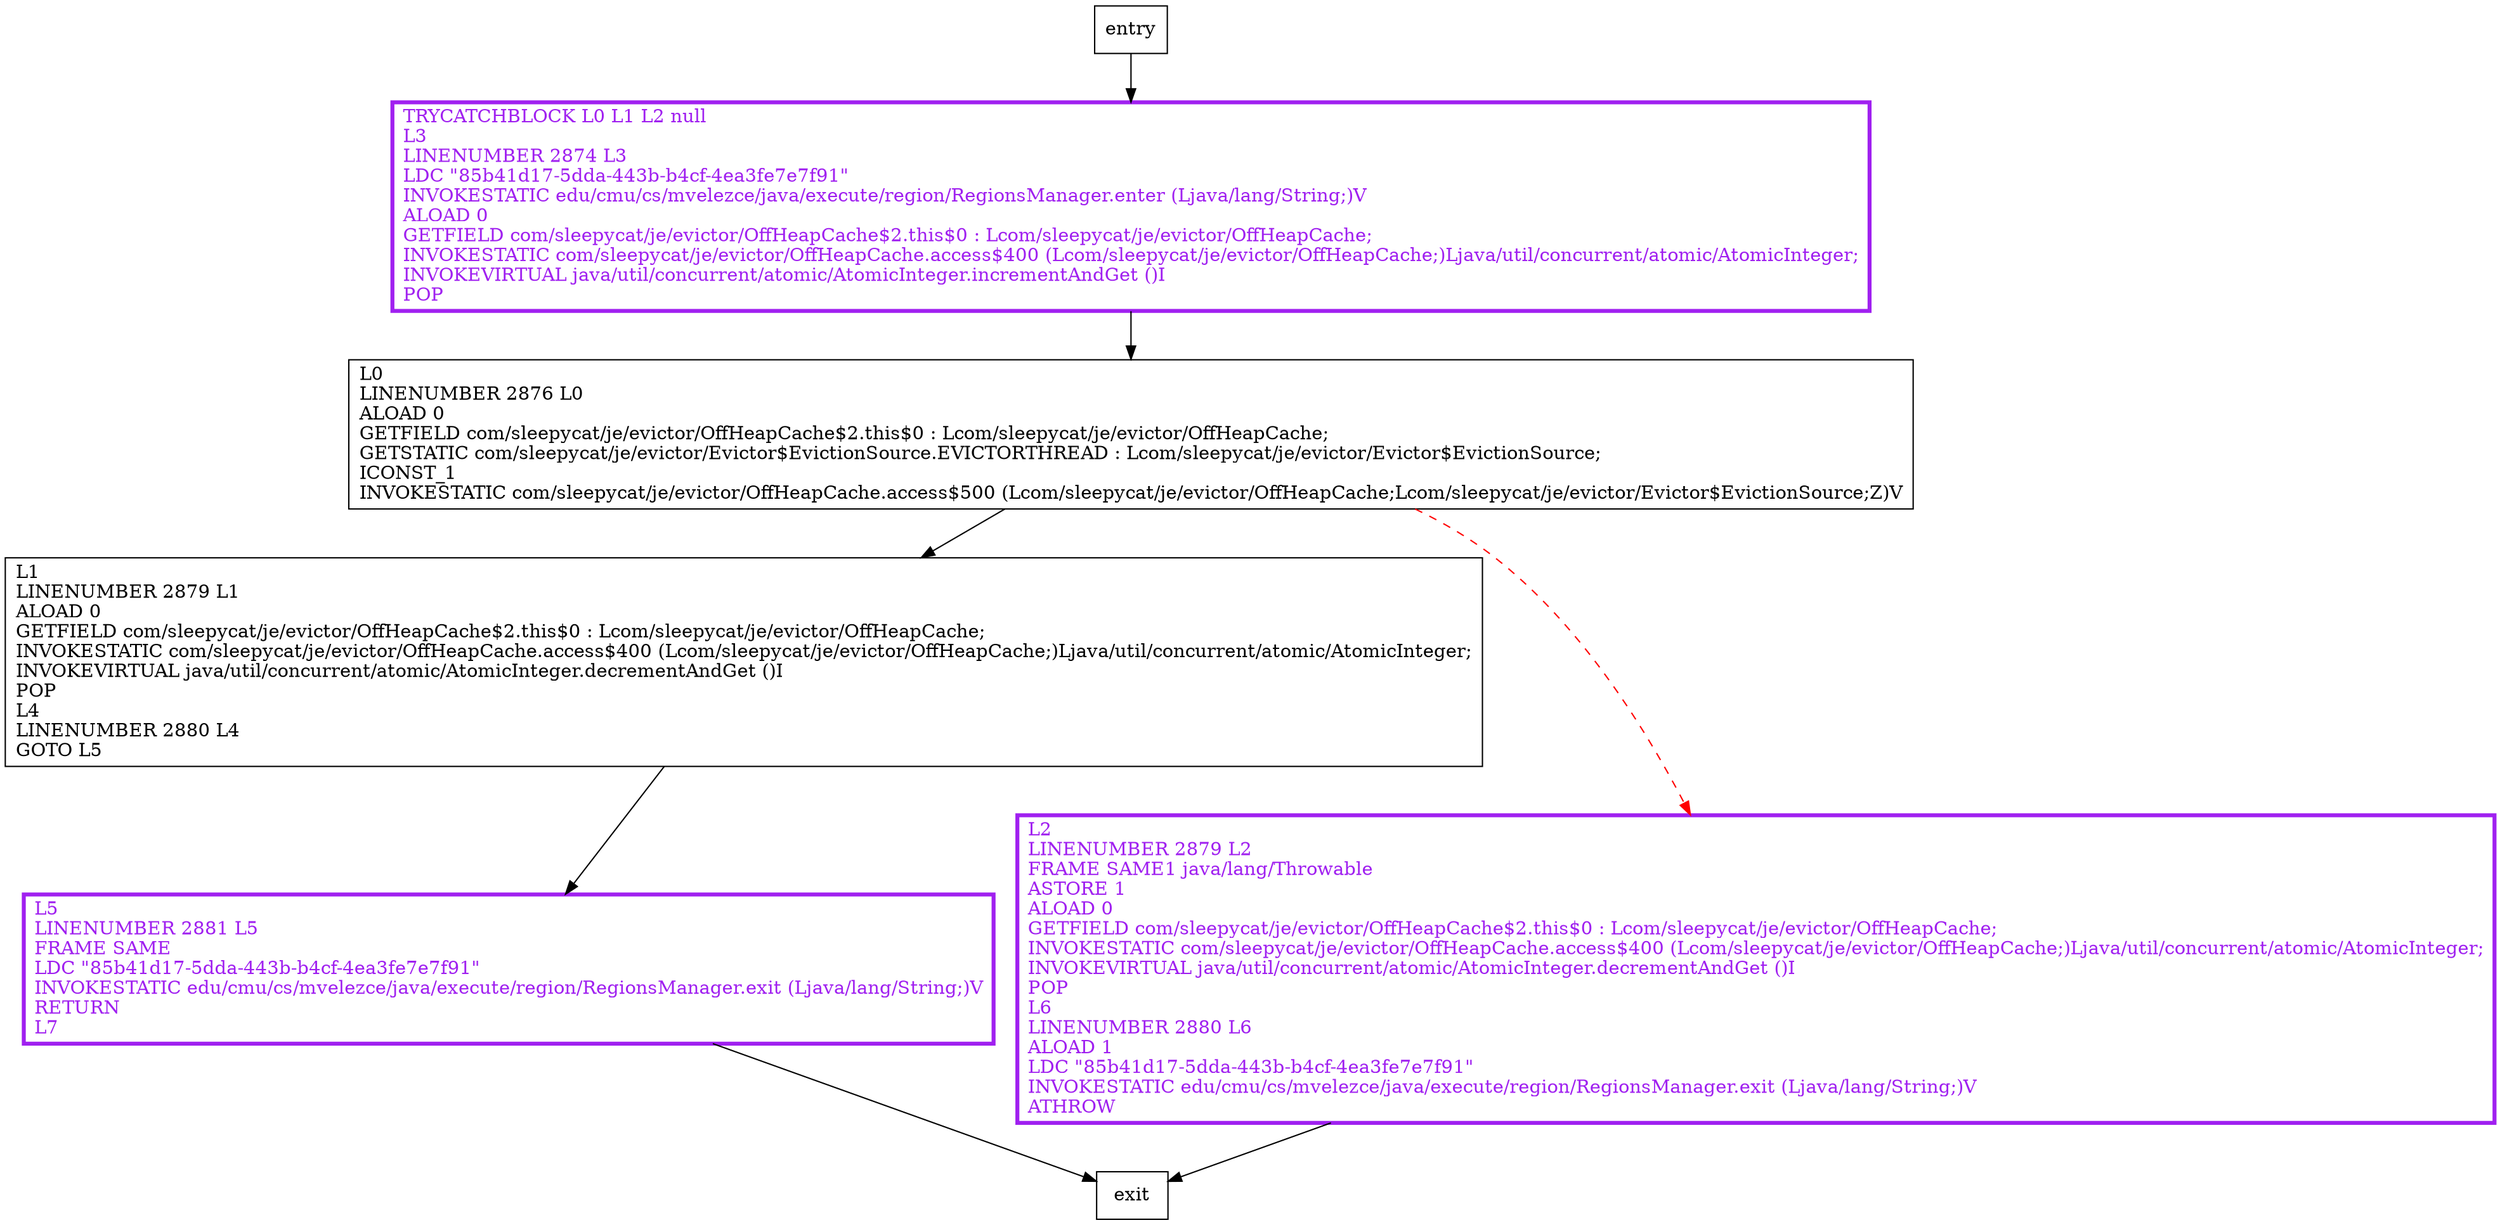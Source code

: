 digraph run {
node [shape=record];
114607569 [label="L5\lLINENUMBER 2881 L5\lFRAME SAME\lLDC \"85b41d17-5dda-443b-b4cf-4ea3fe7e7f91\"\lINVOKESTATIC edu/cmu/cs/mvelezce/java/execute/region/RegionsManager.exit (Ljava/lang/String;)V\lRETURN\lL7\l"];
1661771905 [label="TRYCATCHBLOCK L0 L1 L2 null\lL3\lLINENUMBER 2874 L3\lLDC \"85b41d17-5dda-443b-b4cf-4ea3fe7e7f91\"\lINVOKESTATIC edu/cmu/cs/mvelezce/java/execute/region/RegionsManager.enter (Ljava/lang/String;)V\lALOAD 0\lGETFIELD com/sleepycat/je/evictor/OffHeapCache$2.this$0 : Lcom/sleepycat/je/evictor/OffHeapCache;\lINVOKESTATIC com/sleepycat/je/evictor/OffHeapCache.access$400 (Lcom/sleepycat/je/evictor/OffHeapCache;)Ljava/util/concurrent/atomic/AtomicInteger;\lINVOKEVIRTUAL java/util/concurrent/atomic/AtomicInteger.incrementAndGet ()I\lPOP\l"];
1038255886 [label="L1\lLINENUMBER 2879 L1\lALOAD 0\lGETFIELD com/sleepycat/je/evictor/OffHeapCache$2.this$0 : Lcom/sleepycat/je/evictor/OffHeapCache;\lINVOKESTATIC com/sleepycat/je/evictor/OffHeapCache.access$400 (Lcom/sleepycat/je/evictor/OffHeapCache;)Ljava/util/concurrent/atomic/AtomicInteger;\lINVOKEVIRTUAL java/util/concurrent/atomic/AtomicInteger.decrementAndGet ()I\lPOP\lL4\lLINENUMBER 2880 L4\lGOTO L5\l"];
886874204 [label="L0\lLINENUMBER 2876 L0\lALOAD 0\lGETFIELD com/sleepycat/je/evictor/OffHeapCache$2.this$0 : Lcom/sleepycat/je/evictor/OffHeapCache;\lGETSTATIC com/sleepycat/je/evictor/Evictor$EvictionSource.EVICTORTHREAD : Lcom/sleepycat/je/evictor/Evictor$EvictionSource;\lICONST_1\lINVOKESTATIC com/sleepycat/je/evictor/OffHeapCache.access$500 (Lcom/sleepycat/je/evictor/OffHeapCache;Lcom/sleepycat/je/evictor/Evictor$EvictionSource;Z)V\l"];
14317027 [label="L2\lLINENUMBER 2879 L2\lFRAME SAME1 java/lang/Throwable\lASTORE 1\lALOAD 0\lGETFIELD com/sleepycat/je/evictor/OffHeapCache$2.this$0 : Lcom/sleepycat/je/evictor/OffHeapCache;\lINVOKESTATIC com/sleepycat/je/evictor/OffHeapCache.access$400 (Lcom/sleepycat/je/evictor/OffHeapCache;)Ljava/util/concurrent/atomic/AtomicInteger;\lINVOKEVIRTUAL java/util/concurrent/atomic/AtomicInteger.decrementAndGet ()I\lPOP\lL6\lLINENUMBER 2880 L6\lALOAD 1\lLDC \"85b41d17-5dda-443b-b4cf-4ea3fe7e7f91\"\lINVOKESTATIC edu/cmu/cs/mvelezce/java/execute/region/RegionsManager.exit (Ljava/lang/String;)V\lATHROW\l"];
entry;
exit;
entry -> 1661771905
114607569 -> exit
1661771905 -> 886874204
1038255886 -> 114607569
886874204 -> 1038255886
886874204 -> 14317027 [style=dashed, color=red]
14317027 -> exit
114607569[fontcolor="purple", penwidth=3, color="purple"];
1661771905[fontcolor="purple", penwidth=3, color="purple"];
14317027[fontcolor="purple", penwidth=3, color="purple"];
}
